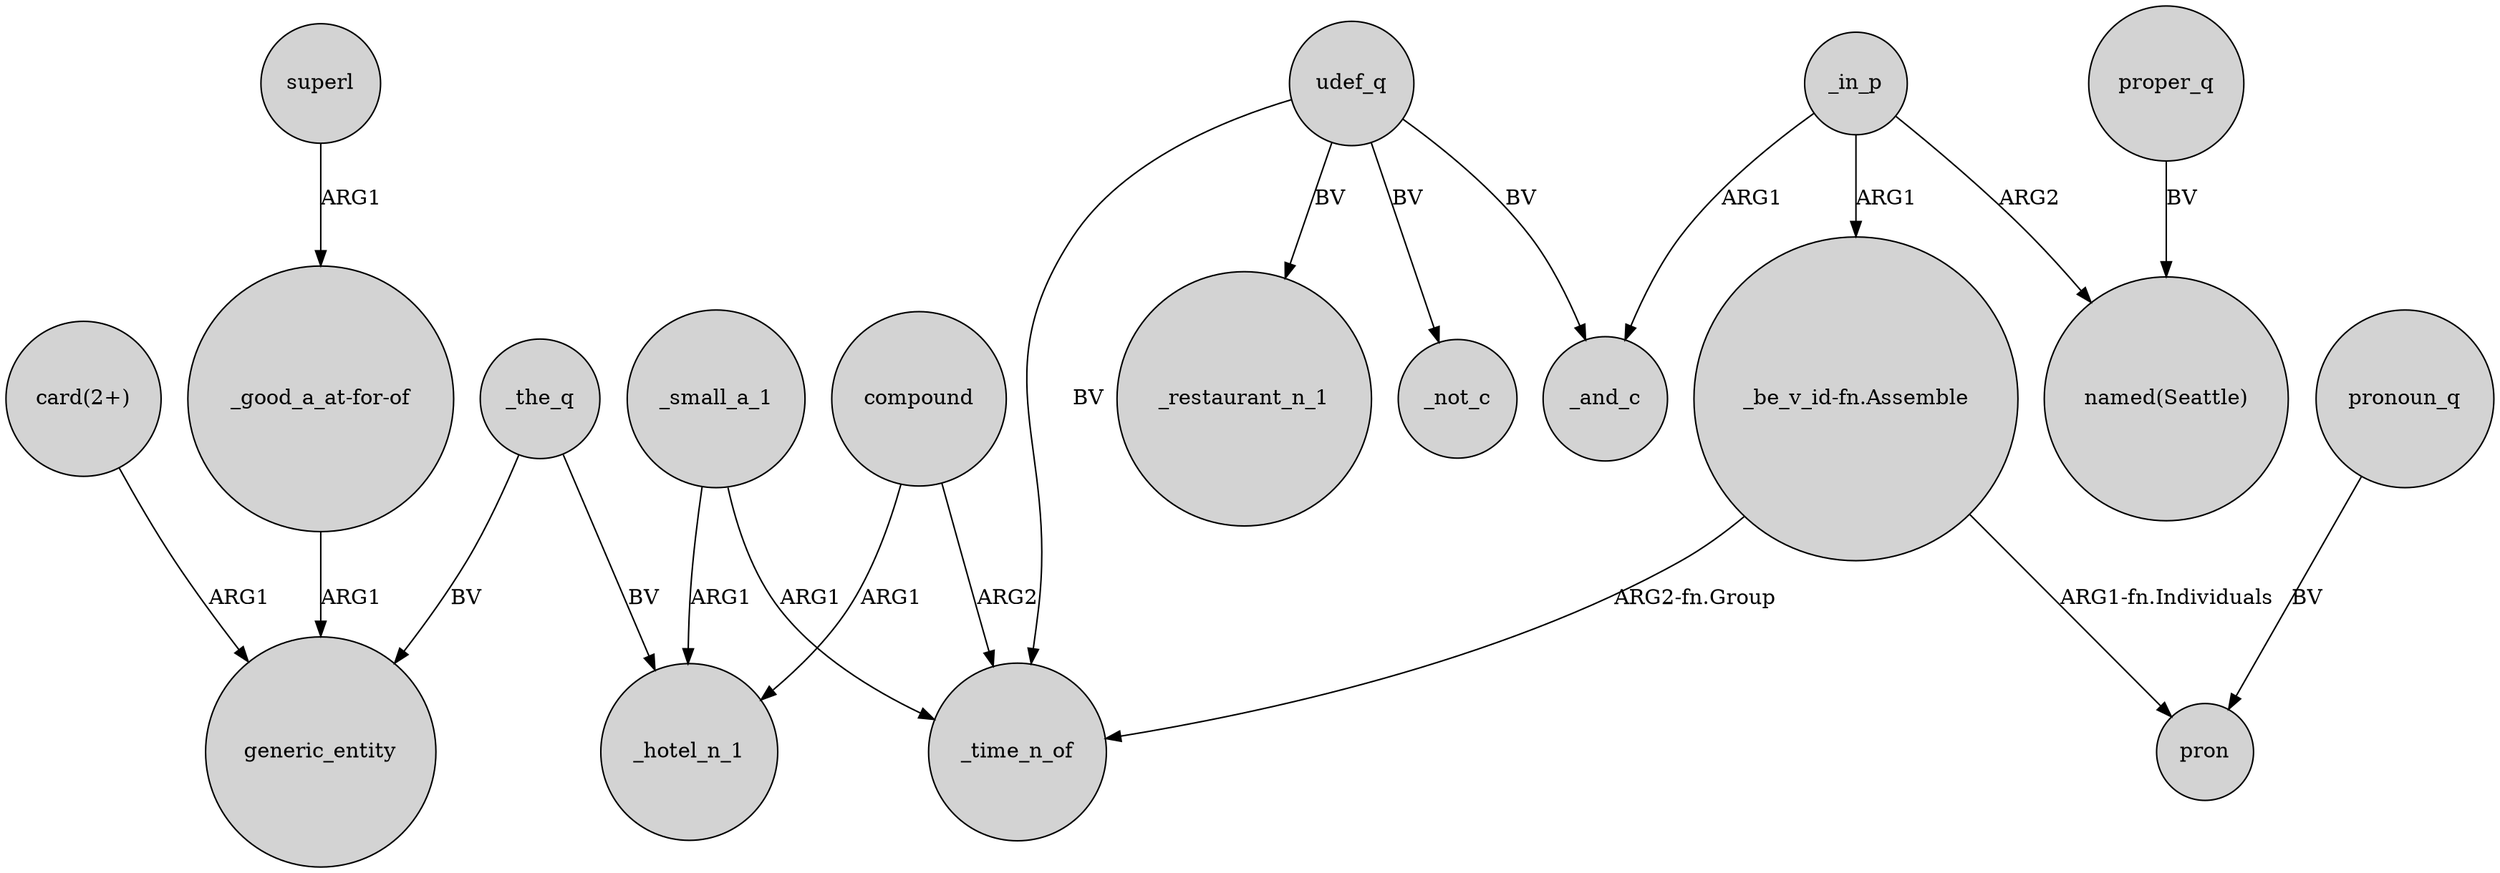 digraph {
	node [shape=circle style=filled]
	compound -> _hotel_n_1 [label=ARG1]
	superl -> "_good_a_at-for-of" [label=ARG1]
	udef_q -> _time_n_of [label=BV]
	_in_p -> _and_c [label=ARG1]
	"_be_v_id-fn.Assemble" -> pron [label="ARG1-fn.Individuals"]
	_in_p -> "named(Seattle)" [label=ARG2]
	_the_q -> _hotel_n_1 [label=BV]
	"card(2+)" -> generic_entity [label=ARG1]
	udef_q -> _and_c [label=BV]
	proper_q -> "named(Seattle)" [label=BV]
	pronoun_q -> pron [label=BV]
	udef_q -> _restaurant_n_1 [label=BV]
	"_good_a_at-for-of" -> generic_entity [label=ARG1]
	_the_q -> generic_entity [label=BV]
	_small_a_1 -> _time_n_of [label=ARG1]
	udef_q -> _not_c [label=BV]
	compound -> _time_n_of [label=ARG2]
	_in_p -> "_be_v_id-fn.Assemble" [label=ARG1]
	_small_a_1 -> _hotel_n_1 [label=ARG1]
	"_be_v_id-fn.Assemble" -> _time_n_of [label="ARG2-fn.Group"]
}
